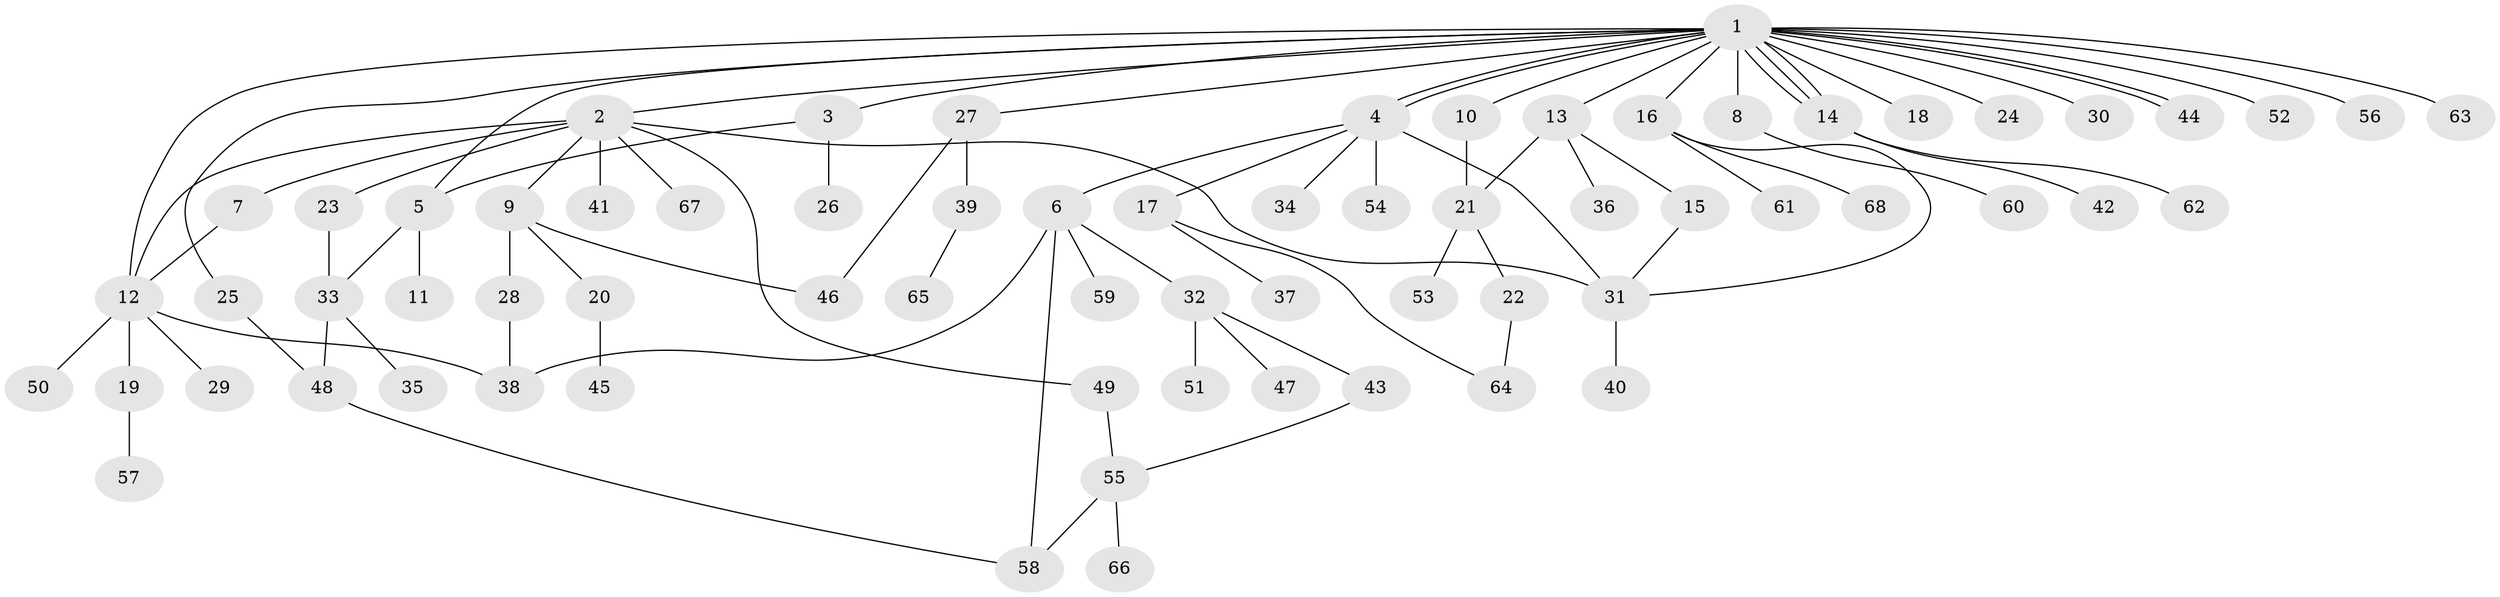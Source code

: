 // Generated by graph-tools (version 1.1) at 2025/11/02/27/25 16:11:13]
// undirected, 68 vertices, 87 edges
graph export_dot {
graph [start="1"]
  node [color=gray90,style=filled];
  1;
  2;
  3;
  4;
  5;
  6;
  7;
  8;
  9;
  10;
  11;
  12;
  13;
  14;
  15;
  16;
  17;
  18;
  19;
  20;
  21;
  22;
  23;
  24;
  25;
  26;
  27;
  28;
  29;
  30;
  31;
  32;
  33;
  34;
  35;
  36;
  37;
  38;
  39;
  40;
  41;
  42;
  43;
  44;
  45;
  46;
  47;
  48;
  49;
  50;
  51;
  52;
  53;
  54;
  55;
  56;
  57;
  58;
  59;
  60;
  61;
  62;
  63;
  64;
  65;
  66;
  67;
  68;
  1 -- 2;
  1 -- 3;
  1 -- 4;
  1 -- 4;
  1 -- 5;
  1 -- 8;
  1 -- 10;
  1 -- 12;
  1 -- 13;
  1 -- 14;
  1 -- 14;
  1 -- 14;
  1 -- 16;
  1 -- 18;
  1 -- 24;
  1 -- 25;
  1 -- 27;
  1 -- 30;
  1 -- 44;
  1 -- 44;
  1 -- 52;
  1 -- 56;
  1 -- 63;
  2 -- 7;
  2 -- 9;
  2 -- 12;
  2 -- 23;
  2 -- 31;
  2 -- 41;
  2 -- 49;
  2 -- 67;
  3 -- 5;
  3 -- 26;
  4 -- 6;
  4 -- 17;
  4 -- 31;
  4 -- 34;
  4 -- 54;
  5 -- 11;
  5 -- 33;
  6 -- 32;
  6 -- 38;
  6 -- 58;
  6 -- 59;
  7 -- 12;
  8 -- 60;
  9 -- 20;
  9 -- 28;
  9 -- 46;
  10 -- 21;
  12 -- 19;
  12 -- 29;
  12 -- 38;
  12 -- 50;
  13 -- 15;
  13 -- 21;
  13 -- 36;
  14 -- 42;
  14 -- 62;
  15 -- 31;
  16 -- 31;
  16 -- 61;
  16 -- 68;
  17 -- 37;
  17 -- 64;
  19 -- 57;
  20 -- 45;
  21 -- 22;
  21 -- 53;
  22 -- 64;
  23 -- 33;
  25 -- 48;
  27 -- 39;
  27 -- 46;
  28 -- 38;
  31 -- 40;
  32 -- 43;
  32 -- 47;
  32 -- 51;
  33 -- 35;
  33 -- 48;
  39 -- 65;
  43 -- 55;
  48 -- 58;
  49 -- 55;
  55 -- 58;
  55 -- 66;
}
